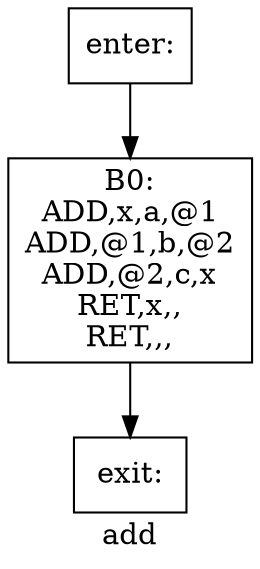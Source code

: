 digraph add{
label =add
B0[label="B0:\nADD,x,a,@1\nADD,@1,b,@2\nADD,@2,c,x\nRET,x,,\nRET,,,\n" shape=box]
enter[label="enter:\n" shape=box]
exit[label="exit:\n" shape=box]
B0->exit
enter->B0
}
